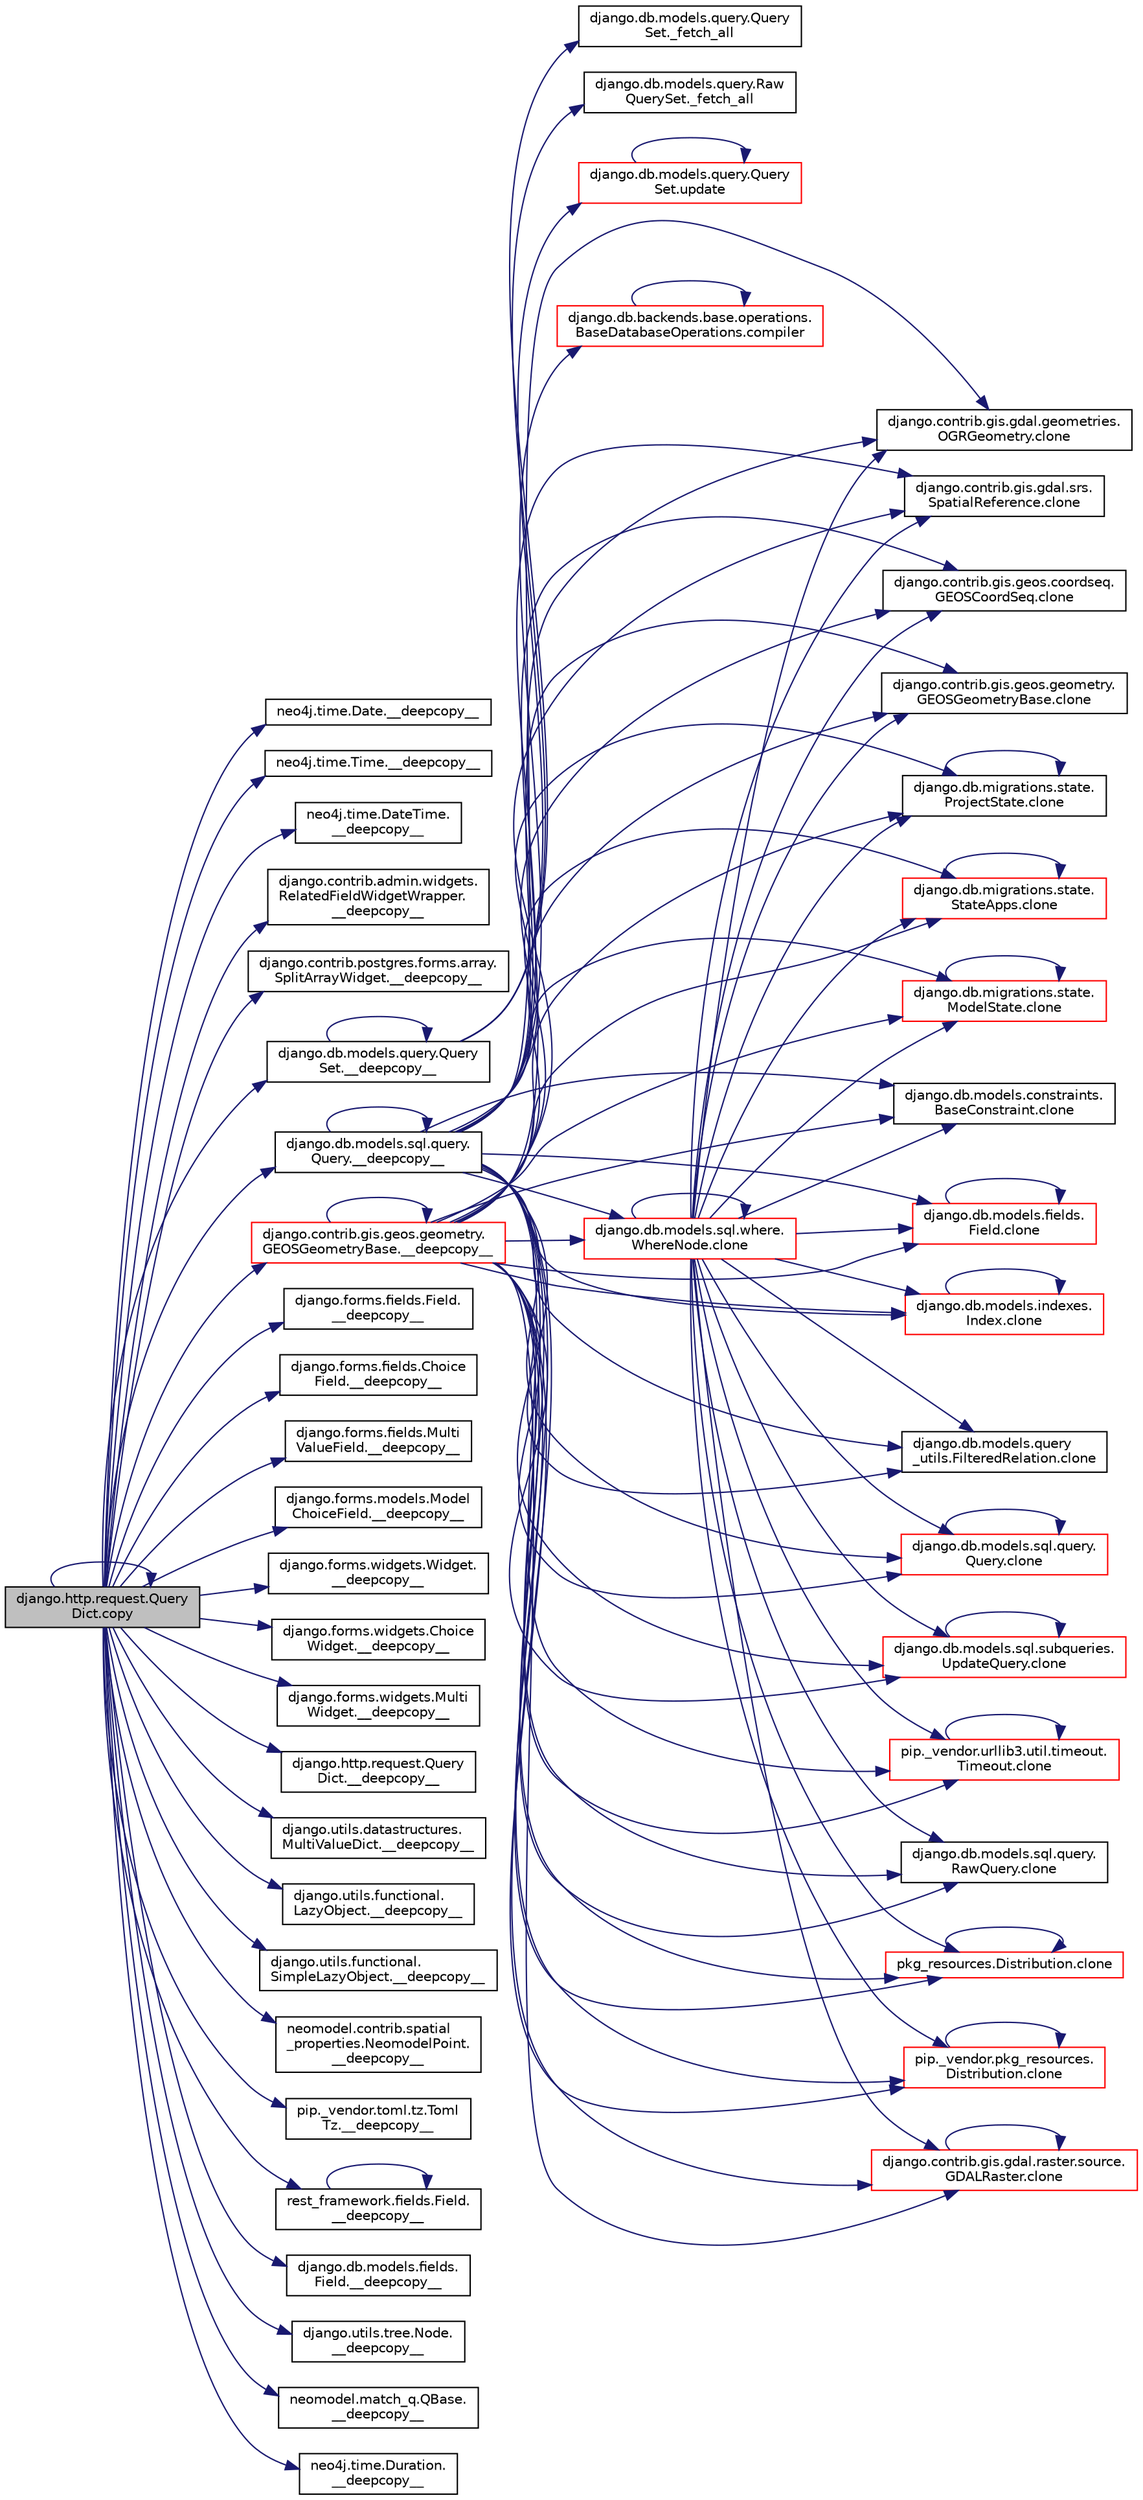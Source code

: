 digraph "django.http.request.QueryDict.copy"
{
 // LATEX_PDF_SIZE
  edge [fontname="Helvetica",fontsize="10",labelfontname="Helvetica",labelfontsize="10"];
  node [fontname="Helvetica",fontsize="10",shape=record];
  rankdir="LR";
  Node1 [label="django.http.request.Query\lDict.copy",height=0.2,width=0.4,color="black", fillcolor="grey75", style="filled", fontcolor="black",tooltip=" "];
  Node1 -> Node2 [color="midnightblue",fontsize="10",style="solid",fontname="Helvetica"];
  Node2 [label="neo4j.time.Date.__deepcopy__",height=0.2,width=0.4,color="black", fillcolor="white", style="filled",URL="$d1/d6f/classneo4j_1_1time_1_1_date.html#a1ef89be8a7b1993f02bb0267c8c4ee37",tooltip=" "];
  Node1 -> Node3 [color="midnightblue",fontsize="10",style="solid",fontname="Helvetica"];
  Node3 [label="neo4j.time.Time.__deepcopy__",height=0.2,width=0.4,color="black", fillcolor="white", style="filled",URL="$db/d2a/classneo4j_1_1time_1_1_time.html#aa24d1dfef70b4976848f7c06b94ef234",tooltip=" "];
  Node1 -> Node4 [color="midnightblue",fontsize="10",style="solid",fontname="Helvetica"];
  Node4 [label="neo4j.time.DateTime.\l__deepcopy__",height=0.2,width=0.4,color="black", fillcolor="white", style="filled",URL="$d4/dcd/classneo4j_1_1time_1_1_date_time.html#a7b2862bdc94bc1dbcf220c896fd5f85c",tooltip=" "];
  Node1 -> Node5 [color="midnightblue",fontsize="10",style="solid",fontname="Helvetica"];
  Node5 [label="django.contrib.admin.widgets.\lRelatedFieldWidgetWrapper.\l__deepcopy__",height=0.2,width=0.4,color="black", fillcolor="white", style="filled",URL="$d0/df0/classdjango_1_1contrib_1_1admin_1_1widgets_1_1_related_field_widget_wrapper.html#ad065c20a49a827c7ec7a58d107b9c7a0",tooltip=" "];
  Node1 -> Node6 [color="midnightblue",fontsize="10",style="solid",fontname="Helvetica"];
  Node6 [label="django.contrib.postgres.forms.array.\lSplitArrayWidget.__deepcopy__",height=0.2,width=0.4,color="black", fillcolor="white", style="filled",URL="$d3/d50/classdjango_1_1contrib_1_1postgres_1_1forms_1_1array_1_1_split_array_widget.html#a605187e5bc3d790a53c0cc1f4b1b82fe",tooltip=" "];
  Node1 -> Node7 [color="midnightblue",fontsize="10",style="solid",fontname="Helvetica"];
  Node7 [label="django.db.models.query.Query\lSet.__deepcopy__",height=0.2,width=0.4,color="black", fillcolor="white", style="filled",URL="$dd/d94/classdjango_1_1db_1_1models_1_1query_1_1_query_set.html#a280d2ca40012f7711a9d604568dc45a5",tooltip="PYTHON MAGIC METHODS #."];
  Node7 -> Node7 [color="midnightblue",fontsize="10",style="solid",fontname="Helvetica"];
  Node7 -> Node8 [color="midnightblue",fontsize="10",style="solid",fontname="Helvetica"];
  Node8 [label="django.db.models.query.Query\lSet._fetch_all",height=0.2,width=0.4,color="black", fillcolor="white", style="filled",URL="$dd/d94/classdjango_1_1db_1_1models_1_1query_1_1_query_set.html#a003bf3f4ce437e66408378cfd909a5a5",tooltip=" "];
  Node7 -> Node9 [color="midnightblue",fontsize="10",style="solid",fontname="Helvetica"];
  Node9 [label="django.db.models.query.Raw\lQuerySet._fetch_all",height=0.2,width=0.4,color="black", fillcolor="white", style="filled",URL="$dd/d2c/classdjango_1_1db_1_1models_1_1query_1_1_raw_query_set.html#ad35ba4b0b24a49981eca770985a61f8c",tooltip=" "];
  Node7 -> Node10 [color="midnightblue",fontsize="10",style="solid",fontname="Helvetica"];
  Node10 [label="django.db.models.query.Query\lSet.update",height=0.2,width=0.4,color="red", fillcolor="white", style="filled",URL="$dd/d94/classdjango_1_1db_1_1models_1_1query_1_1_query_set.html#a9a5da2b86b026694eb80eb4529689843",tooltip=" "];
  Node10 -> Node10 [color="midnightblue",fontsize="10",style="solid",fontname="Helvetica"];
  Node1 -> Node40 [color="midnightblue",fontsize="10",style="solid",fontname="Helvetica"];
  Node40 [label="django.db.models.sql.query.\lQuery.__deepcopy__",height=0.2,width=0.4,color="black", fillcolor="white", style="filled",URL="$d6/d30/classdjango_1_1db_1_1models_1_1sql_1_1query_1_1_query.html#a47d0b39c5cf5d7f03c4ce7f394792e9e",tooltip=" "];
  Node40 -> Node40 [color="midnightblue",fontsize="10",style="solid",fontname="Helvetica"];
  Node40 -> Node41 [color="midnightblue",fontsize="10",style="solid",fontname="Helvetica"];
  Node41 [label="django.contrib.gis.gdal.geometries.\lOGRGeometry.clone",height=0.2,width=0.4,color="black", fillcolor="white", style="filled",URL="$dd/d78/classdjango_1_1contrib_1_1gis_1_1gdal_1_1geometries_1_1_o_g_r_geometry.html#aa632a5e07e0facf26b59c993c332b863",tooltip=" "];
  Node40 -> Node42 [color="midnightblue",fontsize="10",style="solid",fontname="Helvetica"];
  Node42 [label="django.contrib.gis.gdal.srs.\lSpatialReference.clone",height=0.2,width=0.4,color="black", fillcolor="white", style="filled",URL="$d7/dda/classdjango_1_1contrib_1_1gis_1_1gdal_1_1srs_1_1_spatial_reference.html#ab518a573c006e7fd51d3c611f1e3d5d1",tooltip=" "];
  Node40 -> Node43 [color="midnightblue",fontsize="10",style="solid",fontname="Helvetica"];
  Node43 [label="django.contrib.gis.geos.coordseq.\lGEOSCoordSeq.clone",height=0.2,width=0.4,color="black", fillcolor="white", style="filled",URL="$d5/d0c/classdjango_1_1contrib_1_1gis_1_1geos_1_1coordseq_1_1_g_e_o_s_coord_seq.html#aa6bb2cfdaa60bf19cc387c4ab5747e79",tooltip=" "];
  Node40 -> Node44 [color="midnightblue",fontsize="10",style="solid",fontname="Helvetica"];
  Node44 [label="django.contrib.gis.geos.geometry.\lGEOSGeometryBase.clone",height=0.2,width=0.4,color="black", fillcolor="white", style="filled",URL="$d0/d97/classdjango_1_1contrib_1_1gis_1_1geos_1_1geometry_1_1_g_e_o_s_geometry_base.html#aaf92d5e776a1fedcb39b52a36e4dabb1",tooltip=" "];
  Node40 -> Node45 [color="midnightblue",fontsize="10",style="solid",fontname="Helvetica"];
  Node45 [label="django.db.migrations.state.\lProjectState.clone",height=0.2,width=0.4,color="black", fillcolor="white", style="filled",URL="$de/db2/classdjango_1_1db_1_1migrations_1_1state_1_1_project_state.html#a22b8c0c95a34494529722755f2f7fb08",tooltip=" "];
  Node45 -> Node45 [color="midnightblue",fontsize="10",style="solid",fontname="Helvetica"];
  Node40 -> Node46 [color="midnightblue",fontsize="10",style="solid",fontname="Helvetica"];
  Node46 [label="django.db.migrations.state.\lStateApps.clone",height=0.2,width=0.4,color="red", fillcolor="white", style="filled",URL="$d3/d9a/classdjango_1_1db_1_1migrations_1_1state_1_1_state_apps.html#a821944752bc7080daff8c38bb20e3943",tooltip=" "];
  Node46 -> Node46 [color="midnightblue",fontsize="10",style="solid",fontname="Helvetica"];
  Node40 -> Node2270 [color="midnightblue",fontsize="10",style="solid",fontname="Helvetica"];
  Node2270 [label="django.db.migrations.state.\lModelState.clone",height=0.2,width=0.4,color="red", fillcolor="white", style="filled",URL="$d1/d62/classdjango_1_1db_1_1migrations_1_1state_1_1_model_state.html#ab5feb03ae6d22923dd5029a5cfb8abb0",tooltip=" "];
  Node2270 -> Node2270 [color="midnightblue",fontsize="10",style="solid",fontname="Helvetica"];
  Node40 -> Node2272 [color="midnightblue",fontsize="10",style="solid",fontname="Helvetica"];
  Node2272 [label="django.db.models.constraints.\lBaseConstraint.clone",height=0.2,width=0.4,color="black", fillcolor="white", style="filled",URL="$da/d8b/classdjango_1_1db_1_1models_1_1constraints_1_1_base_constraint.html#aa8f687025c9ab3afd1c3e0be4aeb38e5",tooltip=" "];
  Node40 -> Node2273 [color="midnightblue",fontsize="10",style="solid",fontname="Helvetica"];
  Node2273 [label="django.db.models.fields.\lField.clone",height=0.2,width=0.4,color="red", fillcolor="white", style="filled",URL="$db/d75/classdjango_1_1db_1_1models_1_1fields_1_1_field.html#ae8df23501cdf746b169871b4c3b8fd68",tooltip=" "];
  Node2273 -> Node2273 [color="midnightblue",fontsize="10",style="solid",fontname="Helvetica"];
  Node40 -> Node2539 [color="midnightblue",fontsize="10",style="solid",fontname="Helvetica"];
  Node2539 [label="django.db.models.indexes.\lIndex.clone",height=0.2,width=0.4,color="red", fillcolor="white", style="filled",URL="$d9/de5/classdjango_1_1db_1_1models_1_1indexes_1_1_index.html#a4a72c5cec1fcccfa88858c5605fb6a3d",tooltip=" "];
  Node2539 -> Node2539 [color="midnightblue",fontsize="10",style="solid",fontname="Helvetica"];
  Node40 -> Node2540 [color="midnightblue",fontsize="10",style="solid",fontname="Helvetica"];
  Node2540 [label="django.db.models.query\l_utils.FilteredRelation.clone",height=0.2,width=0.4,color="black", fillcolor="white", style="filled",URL="$d0/d2b/classdjango_1_1db_1_1models_1_1query__utils_1_1_filtered_relation.html#a9f4dae850af9de18248db090365c8ae6",tooltip=" "];
  Node40 -> Node2541 [color="midnightblue",fontsize="10",style="solid",fontname="Helvetica"];
  Node2541 [label="django.db.models.sql.query.\lQuery.clone",height=0.2,width=0.4,color="red", fillcolor="white", style="filled",URL="$d6/d30/classdjango_1_1db_1_1models_1_1sql_1_1query_1_1_query.html#a1a0da276f10cd0bf92b0b5c038210ec0",tooltip=" "];
  Node2541 -> Node2541 [color="midnightblue",fontsize="10",style="solid",fontname="Helvetica"];
  Node40 -> Node2545 [color="midnightblue",fontsize="10",style="solid",fontname="Helvetica"];
  Node2545 [label="django.db.models.sql.subqueries.\lUpdateQuery.clone",height=0.2,width=0.4,color="red", fillcolor="white", style="filled",URL="$d5/de4/classdjango_1_1db_1_1models_1_1sql_1_1subqueries_1_1_update_query.html#aa27f04cebfd03635df399ef4c8a4b203",tooltip=" "];
  Node2545 -> Node2545 [color="midnightblue",fontsize="10",style="solid",fontname="Helvetica"];
  Node40 -> Node2573 [color="midnightblue",fontsize="10",style="solid",fontname="Helvetica"];
  Node2573 [label="django.db.models.sql.where.\lWhereNode.clone",height=0.2,width=0.4,color="red", fillcolor="white", style="filled",URL="$db/da3/classdjango_1_1db_1_1models_1_1sql_1_1where_1_1_where_node.html#aa169773c5fb2dda662bec5946ed79263",tooltip=" "];
  Node2573 -> Node41 [color="midnightblue",fontsize="10",style="solid",fontname="Helvetica"];
  Node2573 -> Node42 [color="midnightblue",fontsize="10",style="solid",fontname="Helvetica"];
  Node2573 -> Node43 [color="midnightblue",fontsize="10",style="solid",fontname="Helvetica"];
  Node2573 -> Node44 [color="midnightblue",fontsize="10",style="solid",fontname="Helvetica"];
  Node2573 -> Node45 [color="midnightblue",fontsize="10",style="solid",fontname="Helvetica"];
  Node2573 -> Node46 [color="midnightblue",fontsize="10",style="solid",fontname="Helvetica"];
  Node2573 -> Node2270 [color="midnightblue",fontsize="10",style="solid",fontname="Helvetica"];
  Node2573 -> Node2272 [color="midnightblue",fontsize="10",style="solid",fontname="Helvetica"];
  Node2573 -> Node2273 [color="midnightblue",fontsize="10",style="solid",fontname="Helvetica"];
  Node2573 -> Node2539 [color="midnightblue",fontsize="10",style="solid",fontname="Helvetica"];
  Node2573 -> Node2540 [color="midnightblue",fontsize="10",style="solid",fontname="Helvetica"];
  Node2573 -> Node2541 [color="midnightblue",fontsize="10",style="solid",fontname="Helvetica"];
  Node2573 -> Node2545 [color="midnightblue",fontsize="10",style="solid",fontname="Helvetica"];
  Node2573 -> Node2573 [color="midnightblue",fontsize="10",style="solid",fontname="Helvetica"];
  Node2573 -> Node2578 [color="midnightblue",fontsize="10",style="solid",fontname="Helvetica"];
  Node2578 [label="pip._vendor.urllib3.util.timeout.\lTimeout.clone",height=0.2,width=0.4,color="red", fillcolor="white", style="filled",URL="$d7/d0f/classpip_1_1__vendor_1_1urllib3_1_1util_1_1timeout_1_1_timeout.html#adf3e93289276c7920b5bfa24ce7ad651",tooltip=" "];
  Node2578 -> Node2578 [color="midnightblue",fontsize="10",style="solid",fontname="Helvetica"];
  Node2573 -> Node2582 [color="midnightblue",fontsize="10",style="solid",fontname="Helvetica"];
  Node2582 [label="pip._vendor.pkg_resources.\lDistribution.clone",height=0.2,width=0.4,color="red", fillcolor="white", style="filled",URL="$d0/ddb/classpip_1_1__vendor_1_1pkg__resources_1_1_distribution.html#a9928966be415e533c49972011db1a5a2",tooltip=" "];
  Node2582 -> Node2582 [color="midnightblue",fontsize="10",style="solid",fontname="Helvetica"];
  Node2573 -> Node2587 [color="midnightblue",fontsize="10",style="solid",fontname="Helvetica"];
  Node2587 [label="pkg_resources.Distribution.clone",height=0.2,width=0.4,color="red", fillcolor="white", style="filled",URL="$d8/d25/classpkg__resources_1_1_distribution.html#a3efa2d30d3271d07ebea1943f13db873",tooltip=" "];
  Node2587 -> Node2587 [color="midnightblue",fontsize="10",style="solid",fontname="Helvetica"];
  Node2573 -> Node2588 [color="midnightblue",fontsize="10",style="solid",fontname="Helvetica"];
  Node2588 [label="django.contrib.gis.gdal.raster.source.\lGDALRaster.clone",height=0.2,width=0.4,color="red", fillcolor="white", style="filled",URL="$db/dff/classdjango_1_1contrib_1_1gis_1_1gdal_1_1raster_1_1source_1_1_g_d_a_l_raster.html#ab942a134825c7588400201443c9fd128",tooltip=" "];
  Node2588 -> Node2588 [color="midnightblue",fontsize="10",style="solid",fontname="Helvetica"];
  Node2573 -> Node2591 [color="midnightblue",fontsize="10",style="solid",fontname="Helvetica"];
  Node2591 [label="django.db.models.sql.query.\lRawQuery.clone",height=0.2,width=0.4,color="black", fillcolor="white", style="filled",URL="$db/dfa/classdjango_1_1db_1_1models_1_1sql_1_1query_1_1_raw_query.html#a41e402ece12880e64e595a71991cd8bb",tooltip=" "];
  Node40 -> Node2578 [color="midnightblue",fontsize="10",style="solid",fontname="Helvetica"];
  Node40 -> Node2582 [color="midnightblue",fontsize="10",style="solid",fontname="Helvetica"];
  Node40 -> Node2587 [color="midnightblue",fontsize="10",style="solid",fontname="Helvetica"];
  Node40 -> Node2588 [color="midnightblue",fontsize="10",style="solid",fontname="Helvetica"];
  Node40 -> Node2591 [color="midnightblue",fontsize="10",style="solid",fontname="Helvetica"];
  Node40 -> Node3151 [color="midnightblue",fontsize="10",style="solid",fontname="Helvetica"];
  Node3151 [label="django.db.backends.base.operations.\lBaseDatabaseOperations.compiler",height=0.2,width=0.4,color="red", fillcolor="white", style="filled",URL="$dd/dc3/classdjango_1_1db_1_1backends_1_1base_1_1operations_1_1_base_database_operations.html#a5f6b11eca2ee16f9eeed46453c750d29",tooltip=" "];
  Node3151 -> Node3151 [color="midnightblue",fontsize="10",style="solid",fontname="Helvetica"];
  Node1 -> Node5505 [color="midnightblue",fontsize="10",style="solid",fontname="Helvetica"];
  Node5505 [label="django.forms.fields.Field.\l__deepcopy__",height=0.2,width=0.4,color="black", fillcolor="white", style="filled",URL="$d2/d0d/classdjango_1_1forms_1_1fields_1_1_field.html#a2d39a693e06a6b0f1d1b9b75943fe735",tooltip=" "];
  Node1 -> Node5506 [color="midnightblue",fontsize="10",style="solid",fontname="Helvetica"];
  Node5506 [label="django.forms.fields.Choice\lField.__deepcopy__",height=0.2,width=0.4,color="black", fillcolor="white", style="filled",URL="$de/d1b/classdjango_1_1forms_1_1fields_1_1_choice_field.html#a0a30d82d0dd62440941d1832a904820a",tooltip=" "];
  Node1 -> Node5507 [color="midnightblue",fontsize="10",style="solid",fontname="Helvetica"];
  Node5507 [label="django.forms.fields.Multi\lValueField.__deepcopy__",height=0.2,width=0.4,color="black", fillcolor="white", style="filled",URL="$da/dea/classdjango_1_1forms_1_1fields_1_1_multi_value_field.html#aa2a133874c0882796db1c769be10a7aa",tooltip=" "];
  Node1 -> Node5508 [color="midnightblue",fontsize="10",style="solid",fontname="Helvetica"];
  Node5508 [label="django.forms.models.Model\lChoiceField.__deepcopy__",height=0.2,width=0.4,color="black", fillcolor="white", style="filled",URL="$d9/d46/classdjango_1_1forms_1_1models_1_1_model_choice_field.html#a9b7d6c0a491c8ab8c38e47bfc6221dfa",tooltip=" "];
  Node1 -> Node5509 [color="midnightblue",fontsize="10",style="solid",fontname="Helvetica"];
  Node5509 [label="django.forms.widgets.Widget.\l__deepcopy__",height=0.2,width=0.4,color="black", fillcolor="white", style="filled",URL="$d4/d5e/classdjango_1_1forms_1_1widgets_1_1_widget.html#ad2dc9b411479e81513cb9bda9a61dc1f",tooltip=" "];
  Node1 -> Node5510 [color="midnightblue",fontsize="10",style="solid",fontname="Helvetica"];
  Node5510 [label="django.forms.widgets.Choice\lWidget.__deepcopy__",height=0.2,width=0.4,color="black", fillcolor="white", style="filled",URL="$d5/d18/classdjango_1_1forms_1_1widgets_1_1_choice_widget.html#ac72e9a25cf0e98d3b1da711ed0e3d7ea",tooltip=" "];
  Node1 -> Node5511 [color="midnightblue",fontsize="10",style="solid",fontname="Helvetica"];
  Node5511 [label="django.forms.widgets.Multi\lWidget.__deepcopy__",height=0.2,width=0.4,color="black", fillcolor="white", style="filled",URL="$d6/d01/classdjango_1_1forms_1_1widgets_1_1_multi_widget.html#a920abaeb389d40748a3c0965277d2a40",tooltip=" "];
  Node1 -> Node5512 [color="midnightblue",fontsize="10",style="solid",fontname="Helvetica"];
  Node5512 [label="django.http.request.Query\lDict.__deepcopy__",height=0.2,width=0.4,color="black", fillcolor="white", style="filled",URL="$d3/dd6/classdjango_1_1http_1_1request_1_1_query_dict.html#a8ad684b5c128707f6fb9f8b42e19699d",tooltip=" "];
  Node1 -> Node5513 [color="midnightblue",fontsize="10",style="solid",fontname="Helvetica"];
  Node5513 [label="django.utils.datastructures.\lMultiValueDict.__deepcopy__",height=0.2,width=0.4,color="black", fillcolor="white", style="filled",URL="$d5/d02/classdjango_1_1utils_1_1datastructures_1_1_multi_value_dict.html#a26d8ec8cf4e7ff363cf30f4931ae52b4",tooltip=" "];
  Node1 -> Node5514 [color="midnightblue",fontsize="10",style="solid",fontname="Helvetica"];
  Node5514 [label="django.utils.functional.\lLazyObject.__deepcopy__",height=0.2,width=0.4,color="black", fillcolor="white", style="filled",URL="$d7/d7a/classdjango_1_1utils_1_1functional_1_1_lazy_object.html#ab63b2d3ba82e2196a95f75020a170c36",tooltip=" "];
  Node1 -> Node5515 [color="midnightblue",fontsize="10",style="solid",fontname="Helvetica"];
  Node5515 [label="django.utils.functional.\lSimpleLazyObject.__deepcopy__",height=0.2,width=0.4,color="black", fillcolor="white", style="filled",URL="$d3/d4f/classdjango_1_1utils_1_1functional_1_1_simple_lazy_object.html#aa3a0cce1e3b224a9aa4092f749d4aee9",tooltip=" "];
  Node1 -> Node5516 [color="midnightblue",fontsize="10",style="solid",fontname="Helvetica"];
  Node5516 [label="neomodel.contrib.spatial\l_properties.NeomodelPoint.\l__deepcopy__",height=0.2,width=0.4,color="black", fillcolor="white", style="filled",URL="$dc/d60/classneomodel_1_1contrib_1_1spatial__properties_1_1_neomodel_point.html#aec442453dfdcc5da60a4b1f50a3b2297",tooltip=" "];
  Node1 -> Node5517 [color="midnightblue",fontsize="10",style="solid",fontname="Helvetica"];
  Node5517 [label="pip._vendor.toml.tz.Toml\lTz.__deepcopy__",height=0.2,width=0.4,color="black", fillcolor="white", style="filled",URL="$d3/dd4/classpip_1_1__vendor_1_1toml_1_1tz_1_1_toml_tz.html#a4e8f9bd98a6050fc96b17478a5e61aba",tooltip=" "];
  Node1 -> Node5518 [color="midnightblue",fontsize="10",style="solid",fontname="Helvetica"];
  Node5518 [label="rest_framework.fields.Field.\l__deepcopy__",height=0.2,width=0.4,color="black", fillcolor="white", style="filled",URL="$d9/d53/classrest__framework_1_1fields_1_1_field.html#ad5530eb30c5cee2af1450ce0f7b18369",tooltip=" "];
  Node5518 -> Node5518 [color="midnightblue",fontsize="10",style="solid",fontname="Helvetica"];
  Node1 -> Node5519 [color="midnightblue",fontsize="10",style="solid",fontname="Helvetica"];
  Node5519 [label="django.contrib.gis.geos.geometry.\lGEOSGeometryBase.__deepcopy__",height=0.2,width=0.4,color="red", fillcolor="white", style="filled",URL="$d0/d97/classdjango_1_1contrib_1_1gis_1_1geos_1_1geometry_1_1_g_e_o_s_geometry_base.html#abd885baf64b30178d1b8fc440359bd52",tooltip=" "];
  Node5519 -> Node5519 [color="midnightblue",fontsize="10",style="solid",fontname="Helvetica"];
  Node5519 -> Node41 [color="midnightblue",fontsize="10",style="solid",fontname="Helvetica"];
  Node5519 -> Node42 [color="midnightblue",fontsize="10",style="solid",fontname="Helvetica"];
  Node5519 -> Node43 [color="midnightblue",fontsize="10",style="solid",fontname="Helvetica"];
  Node5519 -> Node44 [color="midnightblue",fontsize="10",style="solid",fontname="Helvetica"];
  Node5519 -> Node45 [color="midnightblue",fontsize="10",style="solid",fontname="Helvetica"];
  Node5519 -> Node46 [color="midnightblue",fontsize="10",style="solid",fontname="Helvetica"];
  Node5519 -> Node2270 [color="midnightblue",fontsize="10",style="solid",fontname="Helvetica"];
  Node5519 -> Node2272 [color="midnightblue",fontsize="10",style="solid",fontname="Helvetica"];
  Node5519 -> Node2273 [color="midnightblue",fontsize="10",style="solid",fontname="Helvetica"];
  Node5519 -> Node2539 [color="midnightblue",fontsize="10",style="solid",fontname="Helvetica"];
  Node5519 -> Node2540 [color="midnightblue",fontsize="10",style="solid",fontname="Helvetica"];
  Node5519 -> Node2541 [color="midnightblue",fontsize="10",style="solid",fontname="Helvetica"];
  Node5519 -> Node2545 [color="midnightblue",fontsize="10",style="solid",fontname="Helvetica"];
  Node5519 -> Node2573 [color="midnightblue",fontsize="10",style="solid",fontname="Helvetica"];
  Node5519 -> Node2578 [color="midnightblue",fontsize="10",style="solid",fontname="Helvetica"];
  Node5519 -> Node2582 [color="midnightblue",fontsize="10",style="solid",fontname="Helvetica"];
  Node5519 -> Node2587 [color="midnightblue",fontsize="10",style="solid",fontname="Helvetica"];
  Node5519 -> Node2588 [color="midnightblue",fontsize="10",style="solid",fontname="Helvetica"];
  Node5519 -> Node2591 [color="midnightblue",fontsize="10",style="solid",fontname="Helvetica"];
  Node1 -> Node5527 [color="midnightblue",fontsize="10",style="solid",fontname="Helvetica"];
  Node5527 [label="django.db.models.fields.\lField.__deepcopy__",height=0.2,width=0.4,color="black", fillcolor="white", style="filled",URL="$db/d75/classdjango_1_1db_1_1models_1_1fields_1_1_field.html#a1963ebe98dc6bc56c4e0aa6e681adf53",tooltip=" "];
  Node1 -> Node5528 [color="midnightblue",fontsize="10",style="solid",fontname="Helvetica"];
  Node5528 [label="django.utils.tree.Node.\l__deepcopy__",height=0.2,width=0.4,color="black", fillcolor="white", style="filled",URL="$d3/d76/classdjango_1_1utils_1_1tree_1_1_node.html#a6594e113cdce9b182e634a32eb6498d5",tooltip=" "];
  Node1 -> Node5529 [color="midnightblue",fontsize="10",style="solid",fontname="Helvetica"];
  Node5529 [label="neomodel.match_q.QBase.\l__deepcopy__",height=0.2,width=0.4,color="black", fillcolor="white", style="filled",URL="$de/dc8/classneomodel_1_1match__q_1_1_q_base.html#ad0fdb360881d872c8595999fac8f11c1",tooltip=" "];
  Node1 -> Node5530 [color="midnightblue",fontsize="10",style="solid",fontname="Helvetica"];
  Node5530 [label="neo4j.time.Duration.\l__deepcopy__",height=0.2,width=0.4,color="black", fillcolor="white", style="filled",URL="$d3/d18/classneo4j_1_1time_1_1_duration.html#ac3a909fa51fcd84aa51366ed34c238d3",tooltip=" "];
  Node1 -> Node1 [color="midnightblue",fontsize="10",style="solid",fontname="Helvetica"];
}

